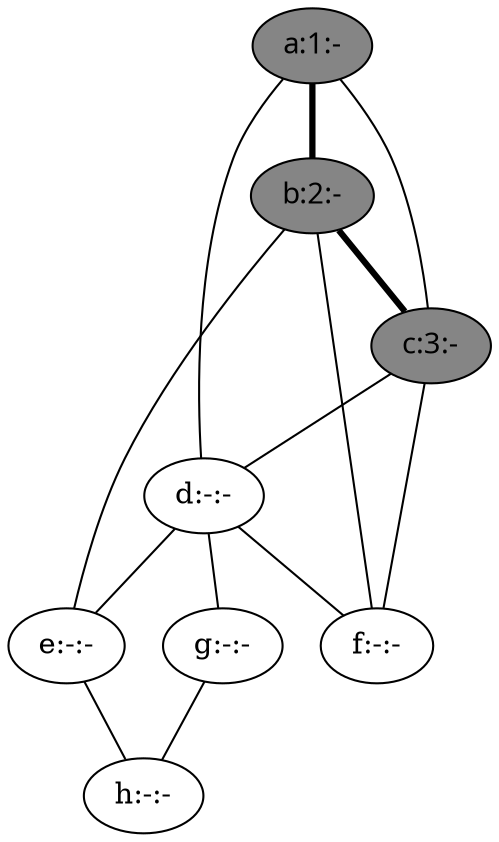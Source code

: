 Graph {
a [ label="a:1:-" style=filled fontname="time-bold" fillcolor=gray52 ];
b [ label="b:2:-" style=filled fontname="time-bold" fillcolor=gray52 ];
c [ label="c:3:-" style=filled fontname="time-bold" fillcolor=gray52 ];
d [ label="d:-:-" ];
e [ label="e:-:-" ];
f [ label="f:-:-" ];
g [ label="g:-:-" ];
h [ label="h:-:-" ];
a--d[label="", penwidth=1];
a--b[label="", penwidth=3];
a--c[label="", penwidth=1];
b--e[label="", penwidth=1];
b--f[label="", penwidth=1];
b--c[label="", penwidth=3];
c--d[label="", penwidth=1];
c--f[label="", penwidth=1];
d--e[label="", penwidth=1];
d--f[label="", penwidth=1];
d--g[label="", penwidth=1];
e--h[label="", penwidth=1];
g--h[label="", penwidth=1];
}